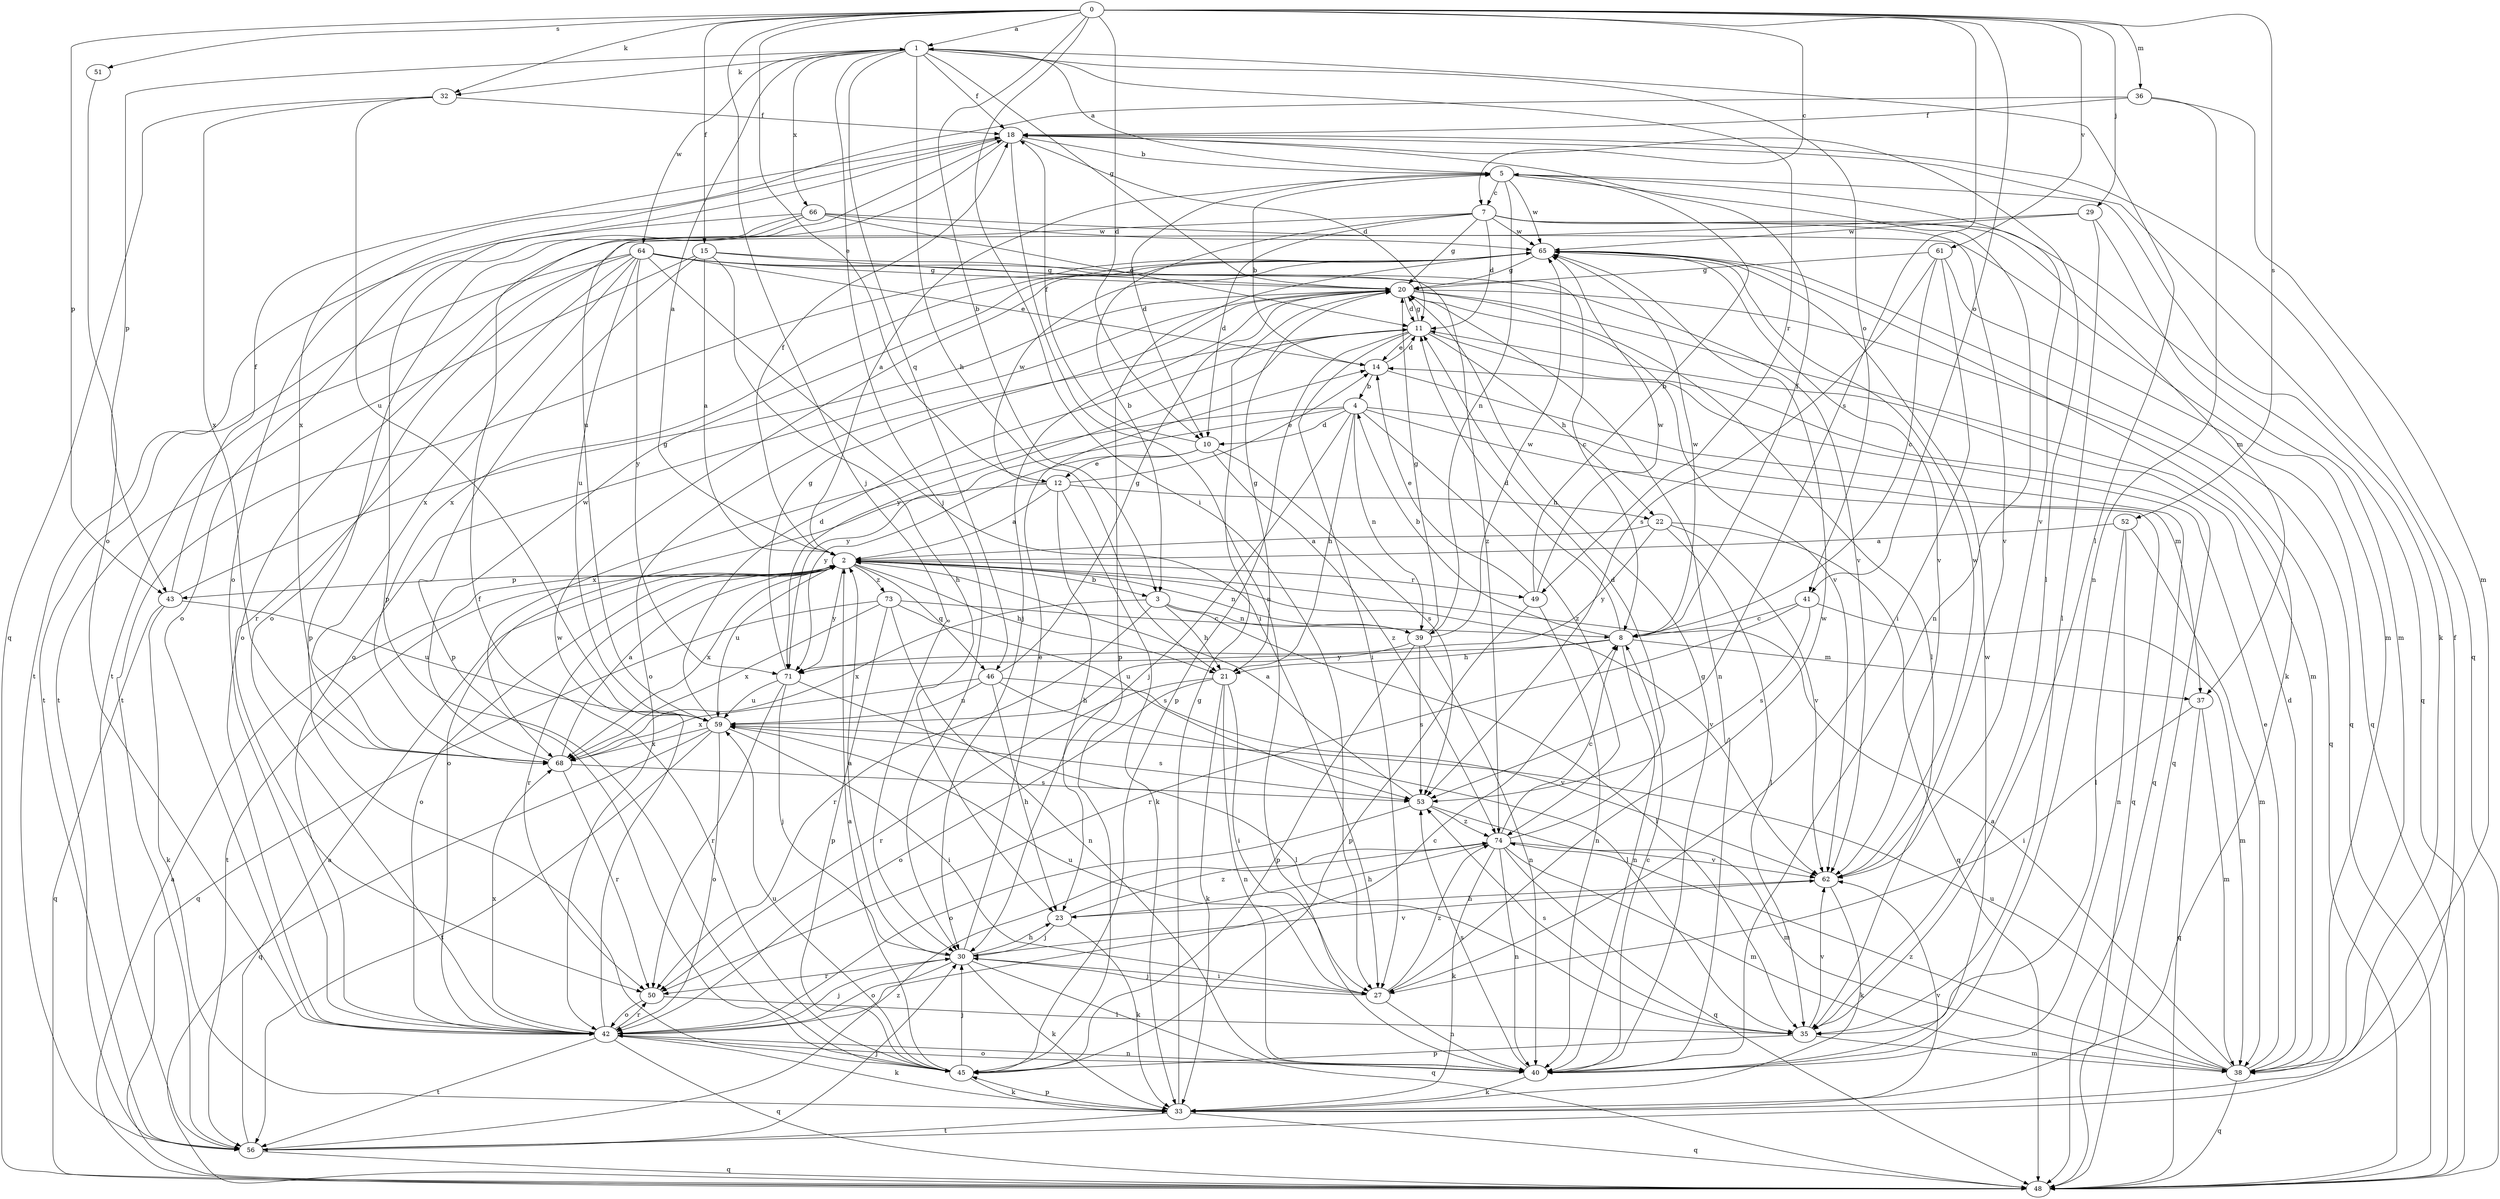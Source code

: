 strict digraph  {
0;
1;
2;
3;
4;
5;
7;
8;
10;
11;
12;
14;
15;
18;
20;
21;
22;
23;
27;
29;
30;
32;
33;
35;
36;
37;
38;
39;
40;
41;
42;
43;
45;
46;
48;
49;
50;
51;
52;
53;
56;
59;
61;
62;
64;
65;
66;
68;
71;
73;
74;
0 -> 1  [label=a];
0 -> 3  [label=b];
0 -> 7  [label=c];
0 -> 10  [label=d];
0 -> 12  [label=e];
0 -> 15  [label=f];
0 -> 27  [label=i];
0 -> 29  [label=j];
0 -> 30  [label=j];
0 -> 32  [label=k];
0 -> 36  [label=m];
0 -> 41  [label=o];
0 -> 43  [label=p];
0 -> 51  [label=s];
0 -> 52  [label=s];
0 -> 53  [label=s];
0 -> 61  [label=v];
1 -> 18  [label=f];
1 -> 20  [label=g];
1 -> 21  [label=h];
1 -> 30  [label=j];
1 -> 32  [label=k];
1 -> 35  [label=l];
1 -> 41  [label=o];
1 -> 43  [label=p];
1 -> 46  [label=q];
1 -> 49  [label=r];
1 -> 64  [label=w];
1 -> 66  [label=x];
2 -> 1  [label=a];
2 -> 3  [label=b];
2 -> 18  [label=f];
2 -> 21  [label=h];
2 -> 39  [label=n];
2 -> 42  [label=o];
2 -> 43  [label=p];
2 -> 46  [label=q];
2 -> 49  [label=r];
2 -> 50  [label=r];
2 -> 56  [label=t];
2 -> 59  [label=u];
2 -> 62  [label=v];
2 -> 68  [label=x];
2 -> 71  [label=y];
2 -> 73  [label=z];
3 -> 21  [label=h];
3 -> 35  [label=l];
3 -> 39  [label=n];
3 -> 50  [label=r];
3 -> 68  [label=x];
4 -> 10  [label=d];
4 -> 21  [label=h];
4 -> 30  [label=j];
4 -> 37  [label=m];
4 -> 39  [label=n];
4 -> 48  [label=q];
4 -> 68  [label=x];
4 -> 71  [label=y];
4 -> 74  [label=z];
5 -> 1  [label=a];
5 -> 2  [label=a];
5 -> 7  [label=c];
5 -> 10  [label=d];
5 -> 33  [label=k];
5 -> 39  [label=n];
5 -> 40  [label=n];
5 -> 62  [label=v];
5 -> 65  [label=w];
7 -> 3  [label=b];
7 -> 10  [label=d];
7 -> 11  [label=d];
7 -> 20  [label=g];
7 -> 37  [label=m];
7 -> 48  [label=q];
7 -> 56  [label=t];
7 -> 62  [label=v];
7 -> 65  [label=w];
8 -> 4  [label=b];
8 -> 11  [label=d];
8 -> 18  [label=f];
8 -> 21  [label=h];
8 -> 37  [label=m];
8 -> 40  [label=n];
8 -> 65  [label=w];
8 -> 71  [label=y];
10 -> 12  [label=e];
10 -> 18  [label=f];
10 -> 53  [label=s];
10 -> 71  [label=y];
10 -> 74  [label=z];
11 -> 14  [label=e];
11 -> 20  [label=g];
11 -> 22  [label=h];
11 -> 27  [label=i];
11 -> 42  [label=o];
11 -> 45  [label=p];
11 -> 48  [label=q];
11 -> 71  [label=y];
12 -> 2  [label=a];
12 -> 14  [label=e];
12 -> 22  [label=h];
12 -> 23  [label=h];
12 -> 33  [label=k];
12 -> 42  [label=o];
12 -> 65  [label=w];
14 -> 4  [label=b];
14 -> 5  [label=b];
14 -> 11  [label=d];
14 -> 48  [label=q];
15 -> 2  [label=a];
15 -> 20  [label=g];
15 -> 23  [label=h];
15 -> 45  [label=p];
15 -> 56  [label=t];
15 -> 74  [label=z];
18 -> 5  [label=b];
18 -> 11  [label=d];
18 -> 35  [label=l];
18 -> 40  [label=n];
18 -> 42  [label=o];
18 -> 45  [label=p];
18 -> 48  [label=q];
18 -> 59  [label=u];
20 -> 11  [label=d];
20 -> 30  [label=j];
20 -> 35  [label=l];
20 -> 38  [label=m];
20 -> 40  [label=n];
20 -> 42  [label=o];
20 -> 48  [label=q];
20 -> 62  [label=v];
21 -> 20  [label=g];
21 -> 27  [label=i];
21 -> 33  [label=k];
21 -> 40  [label=n];
21 -> 42  [label=o];
21 -> 50  [label=r];
22 -> 2  [label=a];
22 -> 35  [label=l];
22 -> 48  [label=q];
22 -> 62  [label=v];
22 -> 71  [label=y];
23 -> 30  [label=j];
23 -> 33  [label=k];
23 -> 74  [label=z];
27 -> 30  [label=j];
27 -> 40  [label=n];
27 -> 59  [label=u];
27 -> 65  [label=w];
27 -> 74  [label=z];
29 -> 35  [label=l];
29 -> 38  [label=m];
29 -> 42  [label=o];
29 -> 65  [label=w];
30 -> 2  [label=a];
30 -> 14  [label=e];
30 -> 23  [label=h];
30 -> 27  [label=i];
30 -> 33  [label=k];
30 -> 42  [label=o];
30 -> 48  [label=q];
30 -> 50  [label=r];
30 -> 62  [label=v];
32 -> 18  [label=f];
32 -> 48  [label=q];
32 -> 59  [label=u];
32 -> 68  [label=x];
33 -> 20  [label=g];
33 -> 45  [label=p];
33 -> 48  [label=q];
33 -> 56  [label=t];
33 -> 62  [label=v];
35 -> 38  [label=m];
35 -> 45  [label=p];
35 -> 53  [label=s];
35 -> 62  [label=v];
36 -> 18  [label=f];
36 -> 38  [label=m];
36 -> 40  [label=n];
36 -> 68  [label=x];
37 -> 27  [label=i];
37 -> 38  [label=m];
37 -> 48  [label=q];
38 -> 2  [label=a];
38 -> 11  [label=d];
38 -> 14  [label=e];
38 -> 48  [label=q];
38 -> 59  [label=u];
38 -> 74  [label=z];
39 -> 20  [label=g];
39 -> 40  [label=n];
39 -> 45  [label=p];
39 -> 53  [label=s];
39 -> 59  [label=u];
39 -> 65  [label=w];
40 -> 8  [label=c];
40 -> 20  [label=g];
40 -> 33  [label=k];
40 -> 42  [label=o];
40 -> 53  [label=s];
40 -> 65  [label=w];
41 -> 8  [label=c];
41 -> 38  [label=m];
41 -> 50  [label=r];
41 -> 53  [label=s];
42 -> 8  [label=c];
42 -> 30  [label=j];
42 -> 33  [label=k];
42 -> 40  [label=n];
42 -> 48  [label=q];
42 -> 50  [label=r];
42 -> 56  [label=t];
42 -> 65  [label=w];
42 -> 68  [label=x];
43 -> 18  [label=f];
43 -> 20  [label=g];
43 -> 33  [label=k];
43 -> 48  [label=q];
43 -> 59  [label=u];
45 -> 2  [label=a];
45 -> 18  [label=f];
45 -> 30  [label=j];
45 -> 33  [label=k];
45 -> 59  [label=u];
46 -> 20  [label=g];
46 -> 23  [label=h];
46 -> 35  [label=l];
46 -> 59  [label=u];
46 -> 62  [label=v];
46 -> 68  [label=x];
48 -> 2  [label=a];
49 -> 5  [label=b];
49 -> 14  [label=e];
49 -> 40  [label=n];
49 -> 45  [label=p];
49 -> 65  [label=w];
50 -> 35  [label=l];
50 -> 42  [label=o];
51 -> 42  [label=o];
52 -> 2  [label=a];
52 -> 35  [label=l];
52 -> 38  [label=m];
52 -> 40  [label=n];
53 -> 2  [label=a];
53 -> 38  [label=m];
53 -> 42  [label=o];
53 -> 74  [label=z];
56 -> 2  [label=a];
56 -> 18  [label=f];
56 -> 30  [label=j];
56 -> 48  [label=q];
56 -> 74  [label=z];
59 -> 11  [label=d];
59 -> 27  [label=i];
59 -> 42  [label=o];
59 -> 48  [label=q];
59 -> 53  [label=s];
59 -> 56  [label=t];
59 -> 68  [label=x];
61 -> 8  [label=c];
61 -> 20  [label=g];
61 -> 27  [label=i];
61 -> 48  [label=q];
61 -> 53  [label=s];
62 -> 23  [label=h];
62 -> 33  [label=k];
62 -> 65  [label=w];
64 -> 8  [label=c];
64 -> 14  [label=e];
64 -> 20  [label=g];
64 -> 27  [label=i];
64 -> 42  [label=o];
64 -> 50  [label=r];
64 -> 56  [label=t];
64 -> 59  [label=u];
64 -> 62  [label=v];
64 -> 68  [label=x];
64 -> 71  [label=y];
65 -> 20  [label=g];
65 -> 33  [label=k];
65 -> 45  [label=p];
65 -> 48  [label=q];
65 -> 56  [label=t];
65 -> 62  [label=v];
65 -> 68  [label=x];
66 -> 11  [label=d];
66 -> 38  [label=m];
66 -> 42  [label=o];
66 -> 45  [label=p];
66 -> 56  [label=t];
66 -> 65  [label=w];
68 -> 2  [label=a];
68 -> 50  [label=r];
68 -> 53  [label=s];
68 -> 65  [label=w];
71 -> 20  [label=g];
71 -> 30  [label=j];
71 -> 35  [label=l];
71 -> 50  [label=r];
71 -> 59  [label=u];
73 -> 8  [label=c];
73 -> 40  [label=n];
73 -> 45  [label=p];
73 -> 48  [label=q];
73 -> 53  [label=s];
73 -> 68  [label=x];
74 -> 8  [label=c];
74 -> 11  [label=d];
74 -> 23  [label=h];
74 -> 33  [label=k];
74 -> 38  [label=m];
74 -> 40  [label=n];
74 -> 48  [label=q];
74 -> 62  [label=v];
}
